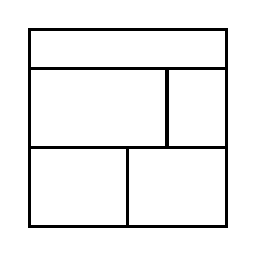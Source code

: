 \begin{tikzpicture}[very thick, scale=.5]
    \draw (0,4) rectangle (5,5);
    \draw (0,2) rectangle (7/2,4);
    \draw (7/2,2) rectangle (5,4);
    \draw (0,0) rectangle (5/2,2);
    \draw (5/2,0) rectangle (5,2);
\end{tikzpicture}
